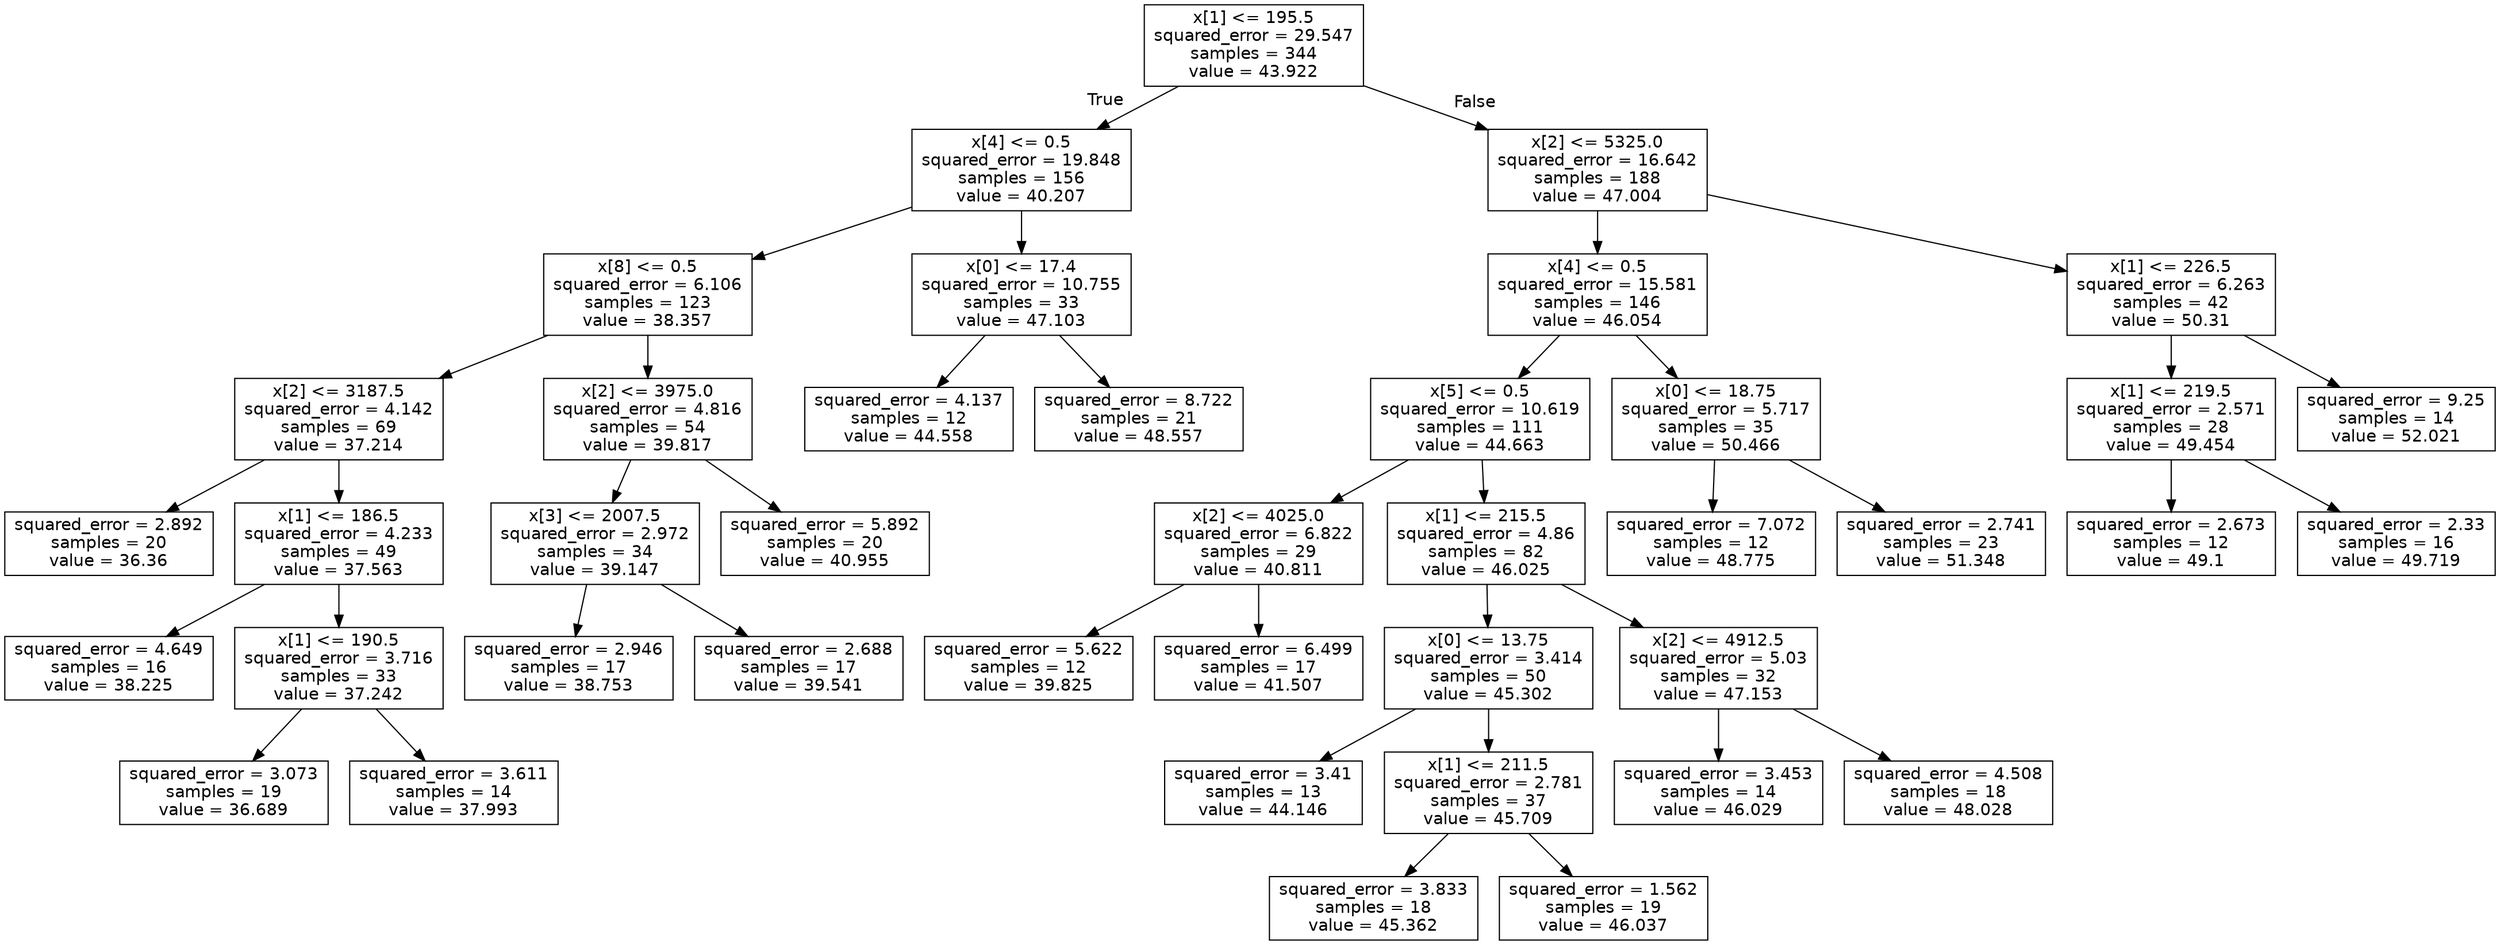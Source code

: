 digraph Tree {
node [shape=box, fontname="helvetica"] ;
edge [fontname="helvetica"] ;
0 [label="x[1] <= 195.5\nsquared_error = 29.547\nsamples = 344\nvalue = 43.922"] ;
1 [label="x[4] <= 0.5\nsquared_error = 19.848\nsamples = 156\nvalue = 40.207"] ;
0 -> 1 [labeldistance=2.5, labelangle=45, headlabel="True"] ;
2 [label="x[8] <= 0.5\nsquared_error = 6.106\nsamples = 123\nvalue = 38.357"] ;
1 -> 2 ;
3 [label="x[2] <= 3187.5\nsquared_error = 4.142\nsamples = 69\nvalue = 37.214"] ;
2 -> 3 ;
4 [label="squared_error = 2.892\nsamples = 20\nvalue = 36.36"] ;
3 -> 4 ;
5 [label="x[1] <= 186.5\nsquared_error = 4.233\nsamples = 49\nvalue = 37.563"] ;
3 -> 5 ;
6 [label="squared_error = 4.649\nsamples = 16\nvalue = 38.225"] ;
5 -> 6 ;
7 [label="x[1] <= 190.5\nsquared_error = 3.716\nsamples = 33\nvalue = 37.242"] ;
5 -> 7 ;
8 [label="squared_error = 3.073\nsamples = 19\nvalue = 36.689"] ;
7 -> 8 ;
9 [label="squared_error = 3.611\nsamples = 14\nvalue = 37.993"] ;
7 -> 9 ;
10 [label="x[2] <= 3975.0\nsquared_error = 4.816\nsamples = 54\nvalue = 39.817"] ;
2 -> 10 ;
11 [label="x[3] <= 2007.5\nsquared_error = 2.972\nsamples = 34\nvalue = 39.147"] ;
10 -> 11 ;
12 [label="squared_error = 2.946\nsamples = 17\nvalue = 38.753"] ;
11 -> 12 ;
13 [label="squared_error = 2.688\nsamples = 17\nvalue = 39.541"] ;
11 -> 13 ;
14 [label="squared_error = 5.892\nsamples = 20\nvalue = 40.955"] ;
10 -> 14 ;
15 [label="x[0] <= 17.4\nsquared_error = 10.755\nsamples = 33\nvalue = 47.103"] ;
1 -> 15 ;
16 [label="squared_error = 4.137\nsamples = 12\nvalue = 44.558"] ;
15 -> 16 ;
17 [label="squared_error = 8.722\nsamples = 21\nvalue = 48.557"] ;
15 -> 17 ;
18 [label="x[2] <= 5325.0\nsquared_error = 16.642\nsamples = 188\nvalue = 47.004"] ;
0 -> 18 [labeldistance=2.5, labelangle=-45, headlabel="False"] ;
19 [label="x[4] <= 0.5\nsquared_error = 15.581\nsamples = 146\nvalue = 46.054"] ;
18 -> 19 ;
20 [label="x[5] <= 0.5\nsquared_error = 10.619\nsamples = 111\nvalue = 44.663"] ;
19 -> 20 ;
21 [label="x[2] <= 4025.0\nsquared_error = 6.822\nsamples = 29\nvalue = 40.811"] ;
20 -> 21 ;
22 [label="squared_error = 5.622\nsamples = 12\nvalue = 39.825"] ;
21 -> 22 ;
23 [label="squared_error = 6.499\nsamples = 17\nvalue = 41.507"] ;
21 -> 23 ;
24 [label="x[1] <= 215.5\nsquared_error = 4.86\nsamples = 82\nvalue = 46.025"] ;
20 -> 24 ;
25 [label="x[0] <= 13.75\nsquared_error = 3.414\nsamples = 50\nvalue = 45.302"] ;
24 -> 25 ;
26 [label="squared_error = 3.41\nsamples = 13\nvalue = 44.146"] ;
25 -> 26 ;
27 [label="x[1] <= 211.5\nsquared_error = 2.781\nsamples = 37\nvalue = 45.709"] ;
25 -> 27 ;
28 [label="squared_error = 3.833\nsamples = 18\nvalue = 45.362"] ;
27 -> 28 ;
29 [label="squared_error = 1.562\nsamples = 19\nvalue = 46.037"] ;
27 -> 29 ;
30 [label="x[2] <= 4912.5\nsquared_error = 5.03\nsamples = 32\nvalue = 47.153"] ;
24 -> 30 ;
31 [label="squared_error = 3.453\nsamples = 14\nvalue = 46.029"] ;
30 -> 31 ;
32 [label="squared_error = 4.508\nsamples = 18\nvalue = 48.028"] ;
30 -> 32 ;
33 [label="x[0] <= 18.75\nsquared_error = 5.717\nsamples = 35\nvalue = 50.466"] ;
19 -> 33 ;
34 [label="squared_error = 7.072\nsamples = 12\nvalue = 48.775"] ;
33 -> 34 ;
35 [label="squared_error = 2.741\nsamples = 23\nvalue = 51.348"] ;
33 -> 35 ;
36 [label="x[1] <= 226.5\nsquared_error = 6.263\nsamples = 42\nvalue = 50.31"] ;
18 -> 36 ;
37 [label="x[1] <= 219.5\nsquared_error = 2.571\nsamples = 28\nvalue = 49.454"] ;
36 -> 37 ;
38 [label="squared_error = 2.673\nsamples = 12\nvalue = 49.1"] ;
37 -> 38 ;
39 [label="squared_error = 2.33\nsamples = 16\nvalue = 49.719"] ;
37 -> 39 ;
40 [label="squared_error = 9.25\nsamples = 14\nvalue = 52.021"] ;
36 -> 40 ;
}
